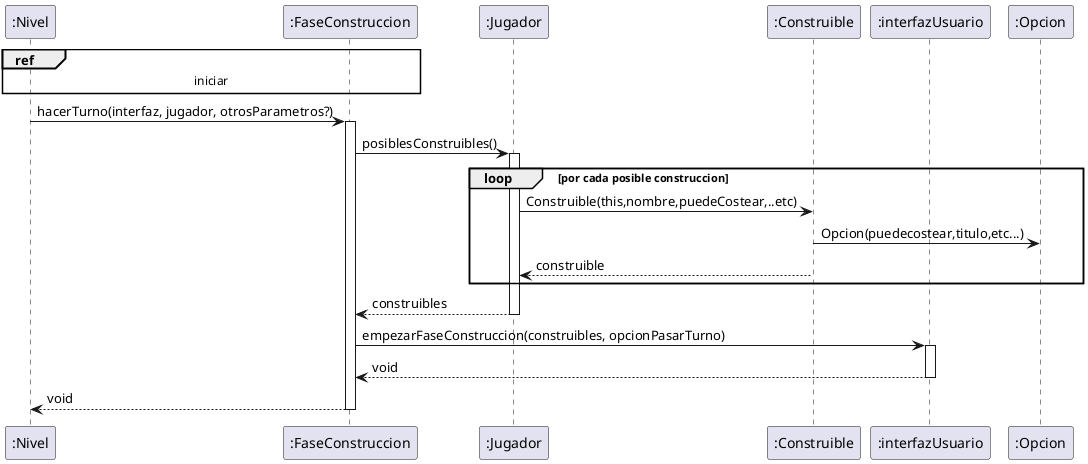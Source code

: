 @startuml

participant ":Nivel" as nivel
participant ":FaseConstruccion" as builder
participant ":Jugador" as Jugador
participant ":Construible" as Construible
participant ":interfazUsuario" as ui
participant ":Opcion" as Opcion

ref over nivel, builder :iniciar

nivel-> builder: hacerTurno(interfaz, jugador, otrosParametros?)
activate builder

builder ->Jugador: posiblesConstruibles()
activate Jugador


loop por cada posible construccion
Jugador -> Construible : Construible(this,nombre,puedeCostear,..etc)
Construible->Opcion :Opcion(puedecostear,titulo,etc...)
Construible-->Jugador: construible
end


Jugador-->builder: construibles
deactivate Jugador
builder -> ui : empezarFaseConstruccion(construibles, opcionPasarTurno)
activate ui 
ui --> builder: void
deactivate ui 
builder--> nivel: void
deactivate builder


@enduml